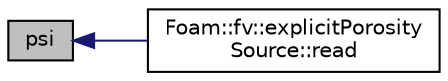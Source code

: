 digraph "psi"
{
  bgcolor="transparent";
  edge [fontname="Helvetica",fontsize="10",labelfontname="Helvetica",labelfontsize="10"];
  node [fontname="Helvetica",fontsize="10",shape=record];
  rankdir="LR";
  Node1 [label="psi",height=0.2,width=0.4,color="black", fillcolor="grey75", style="filled" fontcolor="black"];
  Node1 -> Node2 [dir="back",color="midnightblue",fontsize="10",style="solid",fontname="Helvetica"];
  Node2 [label="Foam::fv::explicitPorosity\lSource::read",height=0.2,width=0.4,color="black",URL="$classFoam_1_1fv_1_1explicitPorositySource.html#a6ce0c64db98eb6144d363dbfc86104eb",tooltip="Read dictionary. "];
}
